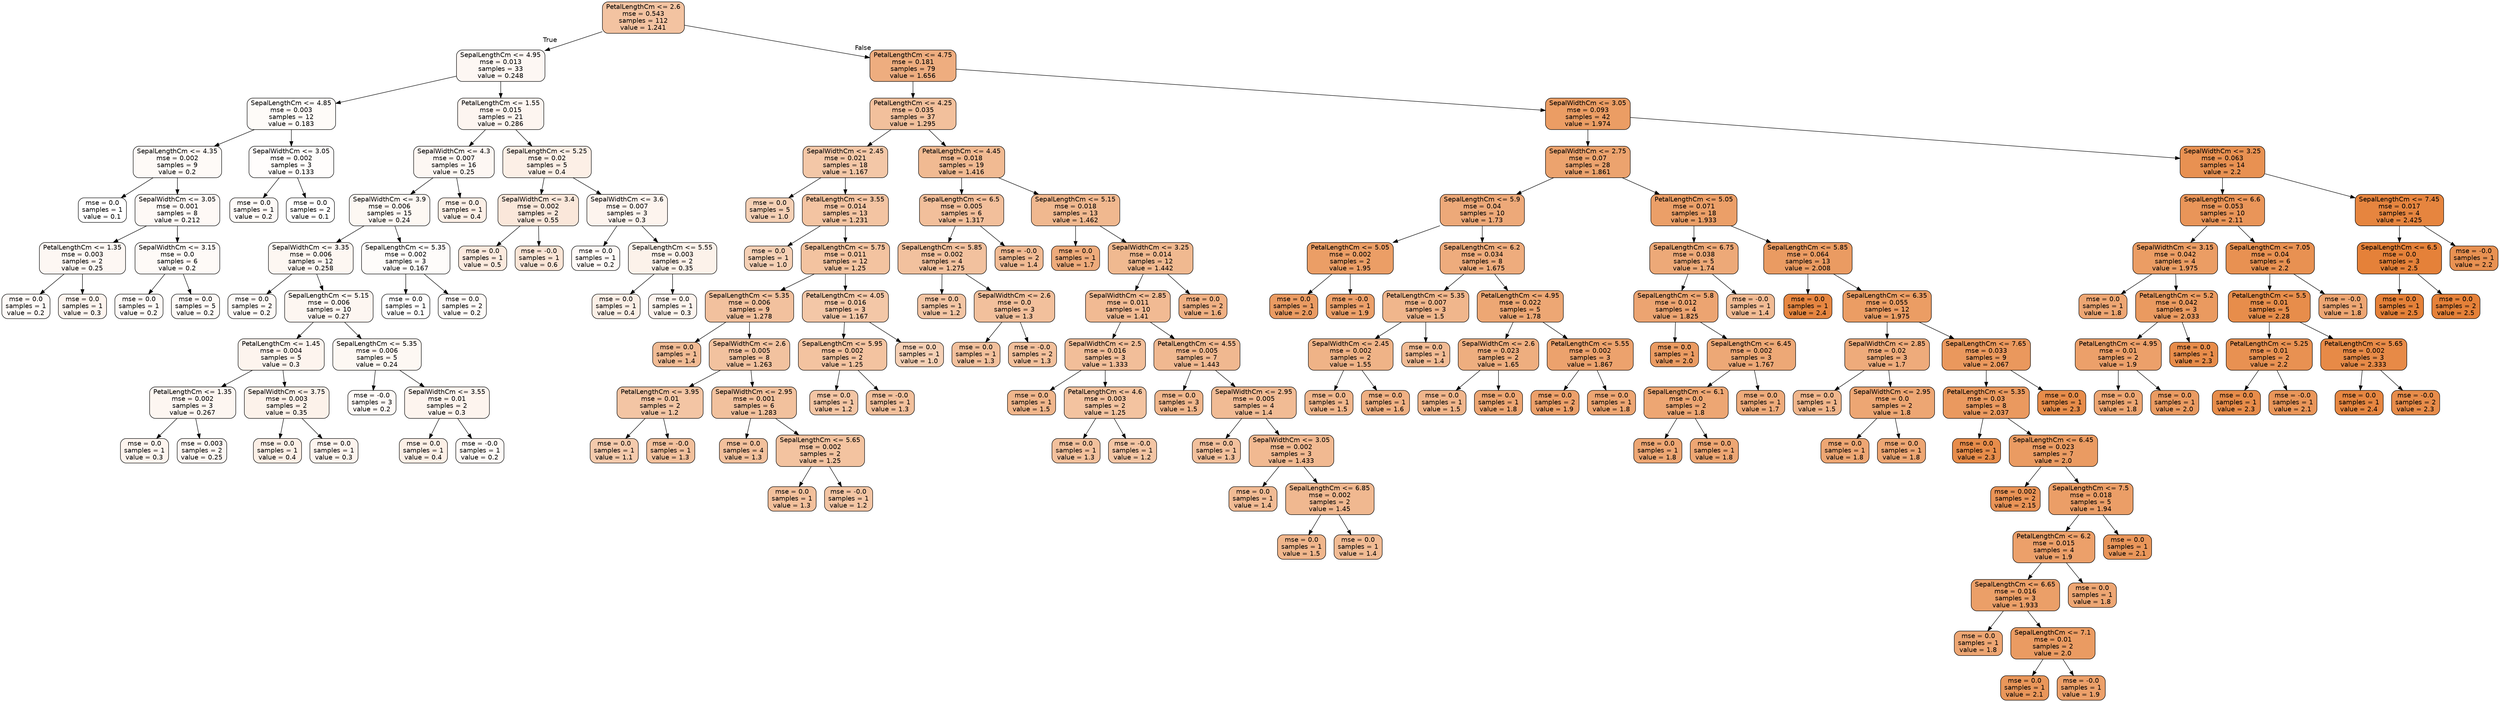 digraph Tree {
node [shape=box, style="filled, rounded", color="black", fontname=helvetica] ;
edge [fontname=helvetica] ;
0 [label="PetalLengthCm <= 2.6\nmse = 0.543\nsamples = 112\nvalue = 1.241", fillcolor="#f3c3a1"] ;
1 [label="SepalLengthCm <= 4.95\nmse = 0.013\nsamples = 33\nvalue = 0.248", fillcolor="#fdf7f3"] ;
0 -> 1 [labeldistance=2.5, labelangle=45, headlabel="True"] ;
2 [label="SepalLengthCm <= 4.85\nmse = 0.003\nsamples = 12\nvalue = 0.183", fillcolor="#fefbf8"] ;
1 -> 2 ;
3 [label="SepalLengthCm <= 4.35\nmse = 0.002\nsamples = 9\nvalue = 0.2", fillcolor="#fefaf7"] ;
2 -> 3 ;
4 [label="mse = 0.0\nsamples = 1\nvalue = 0.1", fillcolor="#ffffff"] ;
3 -> 4 ;
5 [label="SepalWidthCm <= 3.05\nmse = 0.001\nsamples = 8\nvalue = 0.212", fillcolor="#fef9f6"] ;
3 -> 5 ;
6 [label="PetalLengthCm <= 1.35\nmse = 0.003\nsamples = 2\nvalue = 0.25", fillcolor="#fdf7f3"] ;
5 -> 6 ;
7 [label="mse = 0.0\nsamples = 1\nvalue = 0.2", fillcolor="#fefaf7"] ;
6 -> 7 ;
8 [label="mse = 0.0\nsamples = 1\nvalue = 0.3", fillcolor="#fdf4ee"] ;
6 -> 8 ;
9 [label="SepalWidthCm <= 3.15\nmse = 0.0\nsamples = 6\nvalue = 0.2", fillcolor="#fefaf7"] ;
5 -> 9 ;
10 [label="mse = 0.0\nsamples = 1\nvalue = 0.2", fillcolor="#fefaf7"] ;
9 -> 10 ;
11 [label="mse = 0.0\nsamples = 5\nvalue = 0.2", fillcolor="#fefaf7"] ;
9 -> 11 ;
12 [label="SepalWidthCm <= 3.05\nmse = 0.002\nsamples = 3\nvalue = 0.133", fillcolor="#fffdfc"] ;
2 -> 12 ;
13 [label="mse = 0.0\nsamples = 1\nvalue = 0.2", fillcolor="#fefaf7"] ;
12 -> 13 ;
14 [label="mse = 0.0\nsamples = 2\nvalue = 0.1", fillcolor="#ffffff"] ;
12 -> 14 ;
15 [label="PetalLengthCm <= 1.55\nmse = 0.015\nsamples = 21\nvalue = 0.286", fillcolor="#fdf5f0"] ;
1 -> 15 ;
16 [label="SepalWidthCm <= 4.3\nmse = 0.007\nsamples = 16\nvalue = 0.25", fillcolor="#fdf7f3"] ;
15 -> 16 ;
17 [label="SepalWidthCm <= 3.9\nmse = 0.006\nsamples = 15\nvalue = 0.24", fillcolor="#fdf8f3"] ;
16 -> 17 ;
18 [label="SepalWidthCm <= 3.35\nmse = 0.006\nsamples = 12\nvalue = 0.258", fillcolor="#fdf7f2"] ;
17 -> 18 ;
19 [label="mse = 0.0\nsamples = 2\nvalue = 0.2", fillcolor="#fefaf7"] ;
18 -> 19 ;
20 [label="SepalLengthCm <= 5.15\nmse = 0.006\nsamples = 10\nvalue = 0.27", fillcolor="#fdf6f1"] ;
18 -> 20 ;
21 [label="PetalLengthCm <= 1.45\nmse = 0.004\nsamples = 5\nvalue = 0.3", fillcolor="#fdf4ee"] ;
20 -> 21 ;
22 [label="PetalLengthCm <= 1.35\nmse = 0.002\nsamples = 3\nvalue = 0.267", fillcolor="#fdf6f1"] ;
21 -> 22 ;
23 [label="mse = 0.0\nsamples = 1\nvalue = 0.3", fillcolor="#fdf4ee"] ;
22 -> 23 ;
24 [label="mse = 0.003\nsamples = 2\nvalue = 0.25", fillcolor="#fdf7f3"] ;
22 -> 24 ;
25 [label="SepalWidthCm <= 3.75\nmse = 0.003\nsamples = 2\nvalue = 0.35", fillcolor="#fcf2ea"] ;
21 -> 25 ;
26 [label="mse = 0.0\nsamples = 1\nvalue = 0.4", fillcolor="#fcefe6"] ;
25 -> 26 ;
27 [label="mse = 0.0\nsamples = 1\nvalue = 0.3", fillcolor="#fdf4ee"] ;
25 -> 27 ;
28 [label="SepalLengthCm <= 5.35\nmse = 0.006\nsamples = 5\nvalue = 0.24", fillcolor="#fdf8f3"] ;
20 -> 28 ;
29 [label="mse = -0.0\nsamples = 3\nvalue = 0.2", fillcolor="#fefaf7"] ;
28 -> 29 ;
30 [label="SepalWidthCm <= 3.55\nmse = 0.01\nsamples = 2\nvalue = 0.3", fillcolor="#fdf4ee"] ;
28 -> 30 ;
31 [label="mse = 0.0\nsamples = 1\nvalue = 0.4", fillcolor="#fcefe6"] ;
30 -> 31 ;
32 [label="mse = -0.0\nsamples = 1\nvalue = 0.2", fillcolor="#fefaf7"] ;
30 -> 32 ;
33 [label="SepalLengthCm <= 5.35\nmse = 0.002\nsamples = 3\nvalue = 0.167", fillcolor="#fefcfa"] ;
17 -> 33 ;
34 [label="mse = 0.0\nsamples = 1\nvalue = 0.1", fillcolor="#ffffff"] ;
33 -> 34 ;
35 [label="mse = 0.0\nsamples = 2\nvalue = 0.2", fillcolor="#fefaf7"] ;
33 -> 35 ;
36 [label="mse = 0.0\nsamples = 1\nvalue = 0.4", fillcolor="#fcefe6"] ;
16 -> 36 ;
37 [label="SepalLengthCm <= 5.25\nmse = 0.02\nsamples = 5\nvalue = 0.4", fillcolor="#fcefe6"] ;
15 -> 37 ;
38 [label="SepalWidthCm <= 3.4\nmse = 0.002\nsamples = 2\nvalue = 0.55", fillcolor="#fae7da"] ;
37 -> 38 ;
39 [label="mse = 0.0\nsamples = 1\nvalue = 0.5", fillcolor="#fbeade"] ;
38 -> 39 ;
40 [label="mse = -0.0\nsamples = 1\nvalue = 0.6", fillcolor="#fae5d6"] ;
38 -> 40 ;
41 [label="SepalWidthCm <= 3.6\nmse = 0.007\nsamples = 3\nvalue = 0.3", fillcolor="#fdf4ee"] ;
37 -> 41 ;
42 [label="mse = 0.0\nsamples = 1\nvalue = 0.2", fillcolor="#fefaf7"] ;
41 -> 42 ;
43 [label="SepalLengthCm <= 5.55\nmse = 0.003\nsamples = 2\nvalue = 0.35", fillcolor="#fcf2ea"] ;
41 -> 43 ;
44 [label="mse = 0.0\nsamples = 1\nvalue = 0.4", fillcolor="#fcefe6"] ;
43 -> 44 ;
45 [label="mse = 0.0\nsamples = 1\nvalue = 0.3", fillcolor="#fdf4ee"] ;
43 -> 45 ;
46 [label="PetalLengthCm <= 4.75\nmse = 0.181\nsamples = 79\nvalue = 1.656", fillcolor="#eead7f"] ;
0 -> 46 [labeldistance=2.5, labelangle=-45, headlabel="False"] ;
47 [label="PetalLengthCm <= 4.25\nmse = 0.035\nsamples = 37\nvalue = 1.295", fillcolor="#f2c09c"] ;
46 -> 47 ;
48 [label="SepalWidthCm <= 2.45\nmse = 0.021\nsamples = 18\nvalue = 1.167", fillcolor="#f3c7a7"] ;
47 -> 48 ;
49 [label="mse = 0.0\nsamples = 5\nvalue = 1.0", fillcolor="#f5d0b5"] ;
48 -> 49 ;
50 [label="PetalLengthCm <= 3.55\nmse = 0.014\nsamples = 13\nvalue = 1.231", fillcolor="#f3c4a2"] ;
48 -> 50 ;
51 [label="mse = 0.0\nsamples = 1\nvalue = 1.0", fillcolor="#f5d0b5"] ;
50 -> 51 ;
52 [label="SepalLengthCm <= 5.75\nmse = 0.011\nsamples = 12\nvalue = 1.25", fillcolor="#f3c3a0"] ;
50 -> 52 ;
53 [label="SepalLengthCm <= 5.35\nmse = 0.006\nsamples = 9\nvalue = 1.278", fillcolor="#f2c19e"] ;
52 -> 53 ;
54 [label="mse = 0.0\nsamples = 1\nvalue = 1.4", fillcolor="#f1bb94"] ;
53 -> 54 ;
55 [label="SepalWidthCm <= 2.6\nmse = 0.005\nsamples = 8\nvalue = 1.263", fillcolor="#f2c29f"] ;
53 -> 55 ;
56 [label="PetalLengthCm <= 3.95\nmse = 0.01\nsamples = 2\nvalue = 1.2", fillcolor="#f3c5a4"] ;
55 -> 56 ;
57 [label="mse = 0.0\nsamples = 1\nvalue = 1.1", fillcolor="#f4caac"] ;
56 -> 57 ;
58 [label="mse = -0.0\nsamples = 1\nvalue = 1.3", fillcolor="#f2c09c"] ;
56 -> 58 ;
59 [label="SepalWidthCm <= 2.95\nmse = 0.001\nsamples = 6\nvalue = 1.283", fillcolor="#f2c19d"] ;
55 -> 59 ;
60 [label="mse = 0.0\nsamples = 4\nvalue = 1.3", fillcolor="#f2c09c"] ;
59 -> 60 ;
61 [label="SepalLengthCm <= 5.65\nmse = 0.002\nsamples = 2\nvalue = 1.25", fillcolor="#f3c3a0"] ;
59 -> 61 ;
62 [label="mse = 0.0\nsamples = 1\nvalue = 1.3", fillcolor="#f2c09c"] ;
61 -> 62 ;
63 [label="mse = -0.0\nsamples = 1\nvalue = 1.2", fillcolor="#f3c5a4"] ;
61 -> 63 ;
64 [label="PetalLengthCm <= 4.05\nmse = 0.016\nsamples = 3\nvalue = 1.167", fillcolor="#f3c7a7"] ;
52 -> 64 ;
65 [label="SepalLengthCm <= 5.95\nmse = 0.002\nsamples = 2\nvalue = 1.25", fillcolor="#f3c3a0"] ;
64 -> 65 ;
66 [label="mse = 0.0\nsamples = 1\nvalue = 1.2", fillcolor="#f3c5a4"] ;
65 -> 66 ;
67 [label="mse = -0.0\nsamples = 1\nvalue = 1.3", fillcolor="#f2c09c"] ;
65 -> 67 ;
68 [label="mse = 0.0\nsamples = 1\nvalue = 1.0", fillcolor="#f5d0b5"] ;
64 -> 68 ;
69 [label="PetalLengthCm <= 4.45\nmse = 0.018\nsamples = 19\nvalue = 1.416", fillcolor="#f1ba92"] ;
47 -> 69 ;
70 [label="SepalLengthCm <= 6.5\nmse = 0.005\nsamples = 6\nvalue = 1.317", fillcolor="#f2bf9b"] ;
69 -> 70 ;
71 [label="SepalLengthCm <= 5.85\nmse = 0.002\nsamples = 4\nvalue = 1.275", fillcolor="#f2c19e"] ;
70 -> 71 ;
72 [label="mse = 0.0\nsamples = 1\nvalue = 1.2", fillcolor="#f3c5a4"] ;
71 -> 72 ;
73 [label="SepalWidthCm <= 2.6\nmse = 0.0\nsamples = 3\nvalue = 1.3", fillcolor="#f2c09c"] ;
71 -> 73 ;
74 [label="mse = 0.0\nsamples = 1\nvalue = 1.3", fillcolor="#f2c09c"] ;
73 -> 74 ;
75 [label="mse = -0.0\nsamples = 2\nvalue = 1.3", fillcolor="#f2c09c"] ;
73 -> 75 ;
76 [label="mse = -0.0\nsamples = 2\nvalue = 1.4", fillcolor="#f1bb94"] ;
70 -> 76 ;
77 [label="SepalLengthCm <= 5.15\nmse = 0.018\nsamples = 13\nvalue = 1.462", fillcolor="#f0b88f"] ;
69 -> 77 ;
78 [label="mse = 0.0\nsamples = 1\nvalue = 1.7", fillcolor="#eeab7b"] ;
77 -> 78 ;
79 [label="SepalWidthCm <= 3.25\nmse = 0.014\nsamples = 12\nvalue = 1.442", fillcolor="#f0b990"] ;
77 -> 79 ;
80 [label="SepalWidthCm <= 2.85\nmse = 0.011\nsamples = 10\nvalue = 1.41", fillcolor="#f1ba93"] ;
79 -> 80 ;
81 [label="SepalWidthCm <= 2.5\nmse = 0.016\nsamples = 3\nvalue = 1.333", fillcolor="#f2be99"] ;
80 -> 81 ;
82 [label="mse = 0.0\nsamples = 1\nvalue = 1.5", fillcolor="#f0b68c"] ;
81 -> 82 ;
83 [label="PetalLengthCm <= 4.6\nmse = 0.003\nsamples = 2\nvalue = 1.25", fillcolor="#f3c3a0"] ;
81 -> 83 ;
84 [label="mse = 0.0\nsamples = 1\nvalue = 1.3", fillcolor="#f2c09c"] ;
83 -> 84 ;
85 [label="mse = -0.0\nsamples = 1\nvalue = 1.2", fillcolor="#f3c5a4"] ;
83 -> 85 ;
86 [label="PetalLengthCm <= 4.55\nmse = 0.005\nsamples = 7\nvalue = 1.443", fillcolor="#f0b890"] ;
80 -> 86 ;
87 [label="mse = 0.0\nsamples = 3\nvalue = 1.5", fillcolor="#f0b68c"] ;
86 -> 87 ;
88 [label="SepalWidthCm <= 2.95\nmse = 0.005\nsamples = 4\nvalue = 1.4", fillcolor="#f1bb94"] ;
86 -> 88 ;
89 [label="mse = 0.0\nsamples = 1\nvalue = 1.3", fillcolor="#f2c09c"] ;
88 -> 89 ;
90 [label="SepalWidthCm <= 3.05\nmse = 0.002\nsamples = 3\nvalue = 1.433", fillcolor="#f1b991"] ;
88 -> 90 ;
91 [label="mse = 0.0\nsamples = 1\nvalue = 1.4", fillcolor="#f1bb94"] ;
90 -> 91 ;
92 [label="SepalLengthCm <= 6.85\nmse = 0.002\nsamples = 2\nvalue = 1.45", fillcolor="#f0b890"] ;
90 -> 92 ;
93 [label="mse = 0.0\nsamples = 1\nvalue = 1.5", fillcolor="#f0b68c"] ;
92 -> 93 ;
94 [label="mse = 0.0\nsamples = 1\nvalue = 1.4", fillcolor="#f1bb94"] ;
92 -> 94 ;
95 [label="mse = 0.0\nsamples = 2\nvalue = 1.6", fillcolor="#efb083"] ;
79 -> 95 ;
96 [label="SepalWidthCm <= 3.05\nmse = 0.093\nsamples = 42\nvalue = 1.974", fillcolor="#eb9d64"] ;
46 -> 96 ;
97 [label="SepalWidthCm <= 2.75\nmse = 0.07\nsamples = 28\nvalue = 1.861", fillcolor="#eca36e"] ;
96 -> 97 ;
98 [label="SepalLengthCm <= 5.9\nmse = 0.04\nsamples = 10\nvalue = 1.73", fillcolor="#eda979"] ;
97 -> 98 ;
99 [label="PetalLengthCm <= 5.05\nmse = 0.002\nsamples = 2\nvalue = 1.95", fillcolor="#eb9e66"] ;
98 -> 99 ;
100 [label="mse = 0.0\nsamples = 1\nvalue = 2.0", fillcolor="#ea9b62"] ;
99 -> 100 ;
101 [label="mse = -0.0\nsamples = 1\nvalue = 1.9", fillcolor="#eca06a"] ;
99 -> 101 ;
102 [label="SepalLengthCm <= 6.2\nmse = 0.034\nsamples = 8\nvalue = 1.675", fillcolor="#eeac7d"] ;
98 -> 102 ;
103 [label="PetalLengthCm <= 5.35\nmse = 0.007\nsamples = 3\nvalue = 1.5", fillcolor="#f0b68c"] ;
102 -> 103 ;
104 [label="SepalWidthCm <= 2.45\nmse = 0.002\nsamples = 2\nvalue = 1.55", fillcolor="#efb387"] ;
103 -> 104 ;
105 [label="mse = 0.0\nsamples = 1\nvalue = 1.5", fillcolor="#f0b68c"] ;
104 -> 105 ;
106 [label="mse = 0.0\nsamples = 1\nvalue = 1.6", fillcolor="#efb083"] ;
104 -> 106 ;
107 [label="mse = 0.0\nsamples = 1\nvalue = 1.4", fillcolor="#f1bb94"] ;
103 -> 107 ;
108 [label="PetalLengthCm <= 4.95\nmse = 0.022\nsamples = 5\nvalue = 1.78", fillcolor="#eda774"] ;
102 -> 108 ;
109 [label="SepalWidthCm <= 2.6\nmse = 0.023\nsamples = 2\nvalue = 1.65", fillcolor="#eeae7f"] ;
108 -> 109 ;
110 [label="mse = 0.0\nsamples = 1\nvalue = 1.5", fillcolor="#f0b68c"] ;
109 -> 110 ;
111 [label="mse = 0.0\nsamples = 1\nvalue = 1.8", fillcolor="#eda673"] ;
109 -> 111 ;
112 [label="PetalLengthCm <= 5.55\nmse = 0.002\nsamples = 3\nvalue = 1.867", fillcolor="#eca26d"] ;
108 -> 112 ;
113 [label="mse = 0.0\nsamples = 2\nvalue = 1.9", fillcolor="#eca06a"] ;
112 -> 113 ;
114 [label="mse = 0.0\nsamples = 1\nvalue = 1.8", fillcolor="#eda673"] ;
112 -> 114 ;
115 [label="PetalLengthCm <= 5.05\nmse = 0.071\nsamples = 18\nvalue = 1.933", fillcolor="#eb9f68"] ;
97 -> 115 ;
116 [label="SepalLengthCm <= 6.75\nmse = 0.038\nsamples = 5\nvalue = 1.74", fillcolor="#eda978"] ;
115 -> 116 ;
117 [label="SepalLengthCm <= 5.8\nmse = 0.012\nsamples = 4\nvalue = 1.825", fillcolor="#eca471"] ;
116 -> 117 ;
118 [label="mse = 0.0\nsamples = 1\nvalue = 2.0", fillcolor="#ea9b62"] ;
117 -> 118 ;
119 [label="SepalLengthCm <= 6.45\nmse = 0.002\nsamples = 3\nvalue = 1.767", fillcolor="#eda876"] ;
117 -> 119 ;
120 [label="SepalLengthCm <= 6.1\nmse = 0.0\nsamples = 2\nvalue = 1.8", fillcolor="#eda673"] ;
119 -> 120 ;
121 [label="mse = 0.0\nsamples = 1\nvalue = 1.8", fillcolor="#eda673"] ;
120 -> 121 ;
122 [label="mse = 0.0\nsamples = 1\nvalue = 1.8", fillcolor="#eda673"] ;
120 -> 122 ;
123 [label="mse = 0.0\nsamples = 1\nvalue = 1.7", fillcolor="#eeab7b"] ;
119 -> 123 ;
124 [label="mse = -0.0\nsamples = 1\nvalue = 1.4", fillcolor="#f1bb94"] ;
116 -> 124 ;
125 [label="SepalLengthCm <= 5.85\nmse = 0.064\nsamples = 13\nvalue = 2.008", fillcolor="#ea9b62"] ;
115 -> 125 ;
126 [label="mse = 0.0\nsamples = 1\nvalue = 2.4", fillcolor="#e68641"] ;
125 -> 126 ;
127 [label="SepalLengthCm <= 6.35\nmse = 0.055\nsamples = 12\nvalue = 1.975", fillcolor="#eb9d64"] ;
125 -> 127 ;
128 [label="SepalWidthCm <= 2.85\nmse = 0.02\nsamples = 3\nvalue = 1.7", fillcolor="#eeab7b"] ;
127 -> 128 ;
129 [label="mse = 0.0\nsamples = 1\nvalue = 1.5", fillcolor="#f0b68c"] ;
128 -> 129 ;
130 [label="SepalWidthCm <= 2.95\nmse = 0.0\nsamples = 2\nvalue = 1.8", fillcolor="#eda673"] ;
128 -> 130 ;
131 [label="mse = 0.0\nsamples = 1\nvalue = 1.8", fillcolor="#eda673"] ;
130 -> 131 ;
132 [label="mse = 0.0\nsamples = 1\nvalue = 1.8", fillcolor="#eda673"] ;
130 -> 132 ;
133 [label="SepalLengthCm <= 7.65\nmse = 0.033\nsamples = 9\nvalue = 2.067", fillcolor="#ea985d"] ;
127 -> 133 ;
134 [label="PetalLengthCm <= 5.35\nmse = 0.03\nsamples = 8\nvalue = 2.037", fillcolor="#ea995f"] ;
133 -> 134 ;
135 [label="mse = 0.0\nsamples = 1\nvalue = 2.3", fillcolor="#e78c4a"] ;
134 -> 135 ;
136 [label="SepalLengthCm <= 6.45\nmse = 0.023\nsamples = 7\nvalue = 2.0", fillcolor="#ea9b62"] ;
134 -> 136 ;
137 [label="mse = 0.002\nsamples = 2\nvalue = 2.15", fillcolor="#e99356"] ;
136 -> 137 ;
138 [label="SepalLengthCm <= 7.5\nmse = 0.018\nsamples = 5\nvalue = 1.94", fillcolor="#eb9e67"] ;
136 -> 138 ;
139 [label="PetalLengthCm <= 6.2\nmse = 0.015\nsamples = 4\nvalue = 1.9", fillcolor="#eca06a"] ;
138 -> 139 ;
140 [label="SepalLengthCm <= 6.65\nmse = 0.016\nsamples = 3\nvalue = 1.933", fillcolor="#eb9f68"] ;
139 -> 140 ;
141 [label="mse = 0.0\nsamples = 1\nvalue = 1.8", fillcolor="#eda673"] ;
140 -> 141 ;
142 [label="SepalLengthCm <= 7.1\nmse = 0.01\nsamples = 2\nvalue = 2.0", fillcolor="#ea9b62"] ;
140 -> 142 ;
143 [label="mse = 0.0\nsamples = 1\nvalue = 2.1", fillcolor="#e9965a"] ;
142 -> 143 ;
144 [label="mse = -0.0\nsamples = 1\nvalue = 1.9", fillcolor="#eca06a"] ;
142 -> 144 ;
145 [label="mse = 0.0\nsamples = 1\nvalue = 1.8", fillcolor="#eda673"] ;
139 -> 145 ;
146 [label="mse = 0.0\nsamples = 1\nvalue = 2.1", fillcolor="#e9965a"] ;
138 -> 146 ;
147 [label="mse = 0.0\nsamples = 1\nvalue = 2.3", fillcolor="#e78c4a"] ;
133 -> 147 ;
148 [label="SepalWidthCm <= 3.25\nmse = 0.063\nsamples = 14\nvalue = 2.2", fillcolor="#e89152"] ;
96 -> 148 ;
149 [label="SepalLengthCm <= 6.6\nmse = 0.053\nsamples = 10\nvalue = 2.11", fillcolor="#e99559"] ;
148 -> 149 ;
150 [label="SepalWidthCm <= 3.15\nmse = 0.042\nsamples = 4\nvalue = 1.975", fillcolor="#eb9d64"] ;
149 -> 150 ;
151 [label="mse = 0.0\nsamples = 1\nvalue = 1.8", fillcolor="#eda673"] ;
150 -> 151 ;
152 [label="PetalLengthCm <= 5.2\nmse = 0.042\nsamples = 3\nvalue = 2.033", fillcolor="#ea9a60"] ;
150 -> 152 ;
153 [label="PetalLengthCm <= 4.95\nmse = 0.01\nsamples = 2\nvalue = 1.9", fillcolor="#eca06a"] ;
152 -> 153 ;
154 [label="mse = 0.0\nsamples = 1\nvalue = 1.8", fillcolor="#eda673"] ;
153 -> 154 ;
155 [label="mse = 0.0\nsamples = 1\nvalue = 2.0", fillcolor="#ea9b62"] ;
153 -> 155 ;
156 [label="mse = 0.0\nsamples = 1\nvalue = 2.3", fillcolor="#e78c4a"] ;
152 -> 156 ;
157 [label="SepalLengthCm <= 7.05\nmse = 0.04\nsamples = 6\nvalue = 2.2", fillcolor="#e89152"] ;
149 -> 157 ;
158 [label="PetalLengthCm <= 5.5\nmse = 0.01\nsamples = 5\nvalue = 2.28", fillcolor="#e78d4b"] ;
157 -> 158 ;
159 [label="PetalLengthCm <= 5.25\nmse = 0.01\nsamples = 2\nvalue = 2.2", fillcolor="#e89152"] ;
158 -> 159 ;
160 [label="mse = 0.0\nsamples = 1\nvalue = 2.3", fillcolor="#e78c4a"] ;
159 -> 160 ;
161 [label="mse = -0.0\nsamples = 1\nvalue = 2.1", fillcolor="#e9965a"] ;
159 -> 161 ;
162 [label="PetalLengthCm <= 5.65\nmse = 0.002\nsamples = 3\nvalue = 2.333", fillcolor="#e78a47"] ;
158 -> 162 ;
163 [label="mse = 0.0\nsamples = 1\nvalue = 2.4", fillcolor="#e68641"] ;
162 -> 163 ;
164 [label="mse = -0.0\nsamples = 2\nvalue = 2.3", fillcolor="#e78c4a"] ;
162 -> 164 ;
165 [label="mse = -0.0\nsamples = 1\nvalue = 1.8", fillcolor="#eda673"] ;
157 -> 165 ;
166 [label="SepalLengthCm <= 7.45\nmse = 0.017\nsamples = 4\nvalue = 2.425", fillcolor="#e6853f"] ;
148 -> 166 ;
167 [label="SepalLengthCm <= 6.5\nmse = 0.0\nsamples = 3\nvalue = 2.5", fillcolor="#e58139"] ;
166 -> 167 ;
168 [label="mse = 0.0\nsamples = 1\nvalue = 2.5", fillcolor="#e58139"] ;
167 -> 168 ;
169 [label="mse = 0.0\nsamples = 2\nvalue = 2.5", fillcolor="#e58139"] ;
167 -> 169 ;
170 [label="mse = -0.0\nsamples = 1\nvalue = 2.2", fillcolor="#e89152"] ;
166 -> 170 ;
}